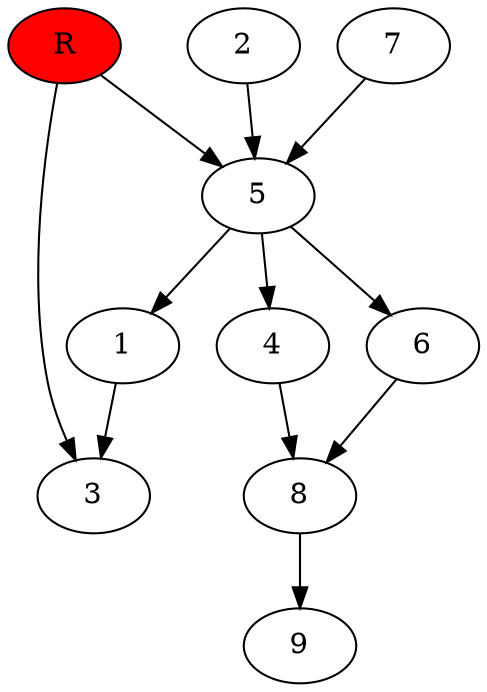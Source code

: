 digraph prb75099 {
	1
	2
	3
	4
	5
	6
	7
	8
	R [fillcolor="#ff0000" style=filled]
	1 -> 3
	2 -> 5
	4 -> 8
	5 -> 1
	5 -> 4
	5 -> 6
	6 -> 8
	7 -> 5
	8 -> 9
	R -> 3
	R -> 5
}
